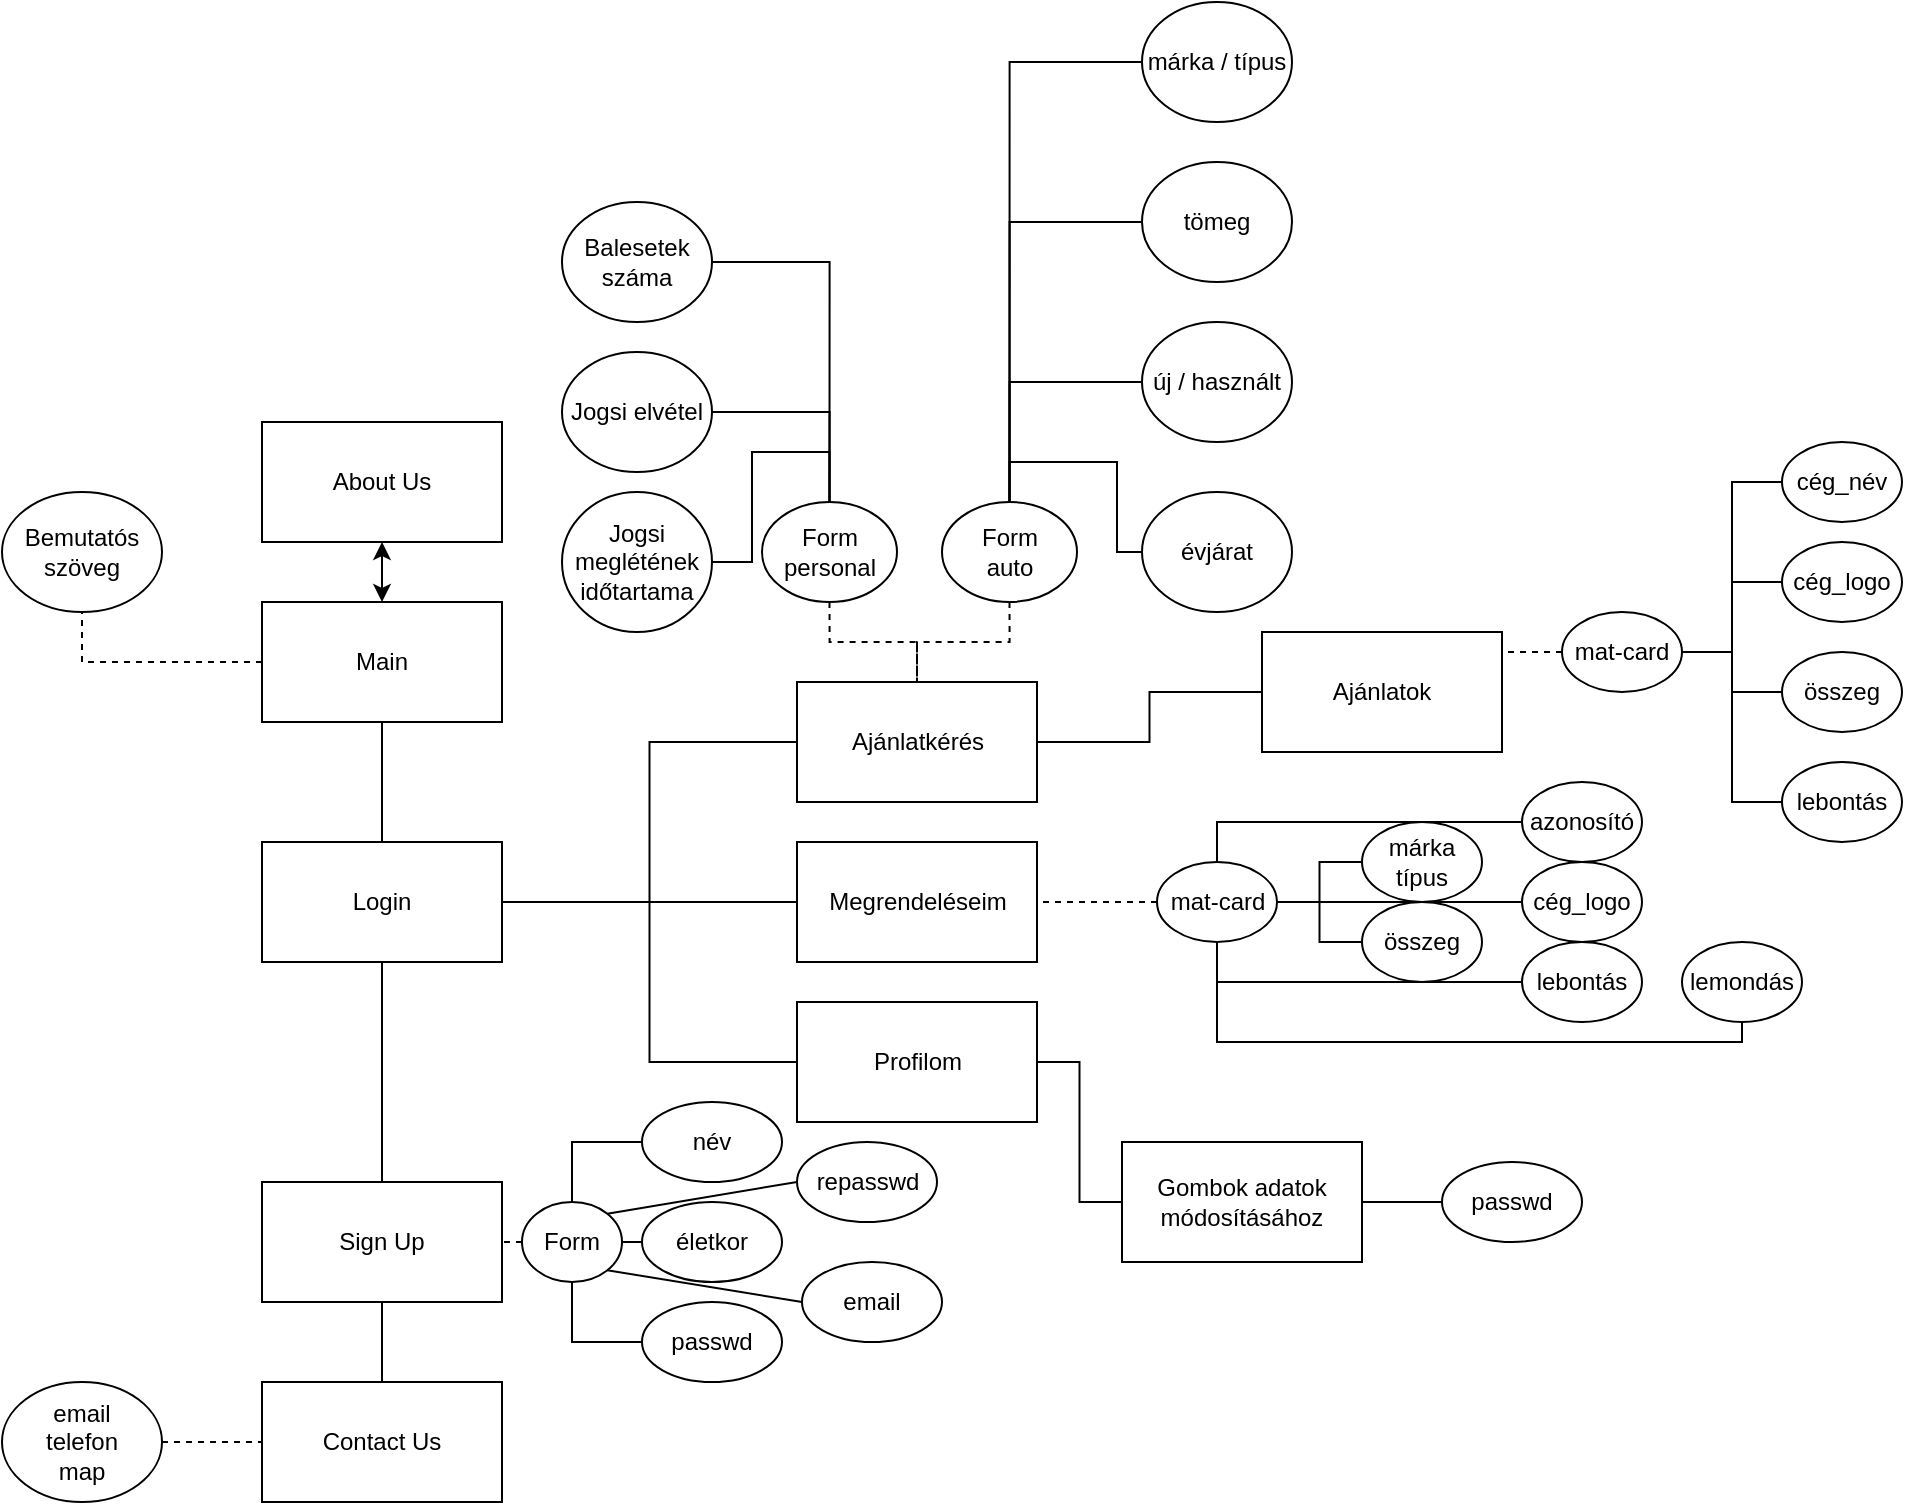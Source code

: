 <mxfile version="17.4.2" type="device"><diagram id="9jOePzjLiuHvE1WLu_Z2" name="Page-1"><mxGraphModel dx="996" dy="2683" grid="1" gridSize="10" guides="1" tooltips="1" connect="1" arrows="1" fold="1" page="1" pageScale="1" pageWidth="1200" pageHeight="1920" math="0" shadow="0"><root><mxCell id="0"/><mxCell id="1" parent="0"/><mxCell id="jn72LRpNlxYj41dcw4q4-25" style="edgeStyle=orthogonalEdgeStyle;rounded=0;orthogonalLoop=1;jettySize=auto;html=1;exitX=0;exitY=0.5;exitDx=0;exitDy=0;entryX=0.5;entryY=1;entryDx=0;entryDy=0;startArrow=none;startFill=0;endArrow=none;endFill=0;dashed=1;" edge="1" parent="1" source="jn72LRpNlxYj41dcw4q4-1" target="jn72LRpNlxYj41dcw4q4-24"><mxGeometry relative="1" as="geometry"/></mxCell><mxCell id="jn72LRpNlxYj41dcw4q4-33" style="edgeStyle=orthogonalEdgeStyle;rounded=0;orthogonalLoop=1;jettySize=auto;html=1;exitX=0.5;exitY=1;exitDx=0;exitDy=0;entryX=0.5;entryY=0;entryDx=0;entryDy=0;startArrow=none;startFill=0;endArrow=none;endFill=0;" edge="1" parent="1" source="jn72LRpNlxYj41dcw4q4-1" target="jn72LRpNlxYj41dcw4q4-2"><mxGeometry relative="1" as="geometry"/></mxCell><mxCell id="jn72LRpNlxYj41dcw4q4-1" value="Main" style="rounded=0;whiteSpace=wrap;html=1;" vertex="1" parent="1"><mxGeometry x="160" y="120" width="120" height="60" as="geometry"/></mxCell><mxCell id="jn72LRpNlxYj41dcw4q4-9" style="edgeStyle=orthogonalEdgeStyle;rounded=0;orthogonalLoop=1;jettySize=auto;html=1;exitX=1;exitY=0.5;exitDx=0;exitDy=0;entryX=0;entryY=0.5;entryDx=0;entryDy=0;startArrow=none;startFill=0;endArrow=none;endFill=0;" edge="1" parent="1" source="jn72LRpNlxYj41dcw4q4-2" target="jn72LRpNlxYj41dcw4q4-8"><mxGeometry relative="1" as="geometry"/></mxCell><mxCell id="jn72LRpNlxYj41dcw4q4-34" style="edgeStyle=orthogonalEdgeStyle;rounded=0;orthogonalLoop=1;jettySize=auto;html=1;exitX=0.5;exitY=1;exitDx=0;exitDy=0;entryX=0.5;entryY=0;entryDx=0;entryDy=0;startArrow=none;startFill=0;endArrow=none;endFill=0;" edge="1" parent="1" source="jn72LRpNlxYj41dcw4q4-2" target="jn72LRpNlxYj41dcw4q4-3"><mxGeometry relative="1" as="geometry"/></mxCell><mxCell id="jn72LRpNlxYj41dcw4q4-2" value="Login" style="rounded=0;whiteSpace=wrap;html=1;" vertex="1" parent="1"><mxGeometry x="160" y="240" width="120" height="60" as="geometry"/></mxCell><mxCell id="jn72LRpNlxYj41dcw4q4-35" style="edgeStyle=orthogonalEdgeStyle;rounded=0;orthogonalLoop=1;jettySize=auto;html=1;exitX=0.5;exitY=1;exitDx=0;exitDy=0;entryX=0.5;entryY=0;entryDx=0;entryDy=0;startArrow=none;startFill=0;endArrow=none;endFill=0;" edge="1" parent="1" source="jn72LRpNlxYj41dcw4q4-3" target="jn72LRpNlxYj41dcw4q4-4"><mxGeometry relative="1" as="geometry"/></mxCell><mxCell id="jn72LRpNlxYj41dcw4q4-3" value="Sign Up" style="rounded=0;whiteSpace=wrap;html=1;" vertex="1" parent="1"><mxGeometry x="160" y="410" width="120" height="60" as="geometry"/></mxCell><mxCell id="jn72LRpNlxYj41dcw4q4-4" value="Contact Us" style="rounded=0;whiteSpace=wrap;html=1;" vertex="1" parent="1"><mxGeometry x="160" y="510" width="120" height="60" as="geometry"/></mxCell><mxCell id="jn72LRpNlxYj41dcw4q4-7" style="edgeStyle=orthogonalEdgeStyle;rounded=0;orthogonalLoop=1;jettySize=auto;html=1;exitX=0.5;exitY=1;exitDx=0;exitDy=0;entryX=0.5;entryY=0;entryDx=0;entryDy=0;startArrow=classic;startFill=1;" edge="1" parent="1" source="jn72LRpNlxYj41dcw4q4-5" target="jn72LRpNlxYj41dcw4q4-1"><mxGeometry relative="1" as="geometry"/></mxCell><mxCell id="jn72LRpNlxYj41dcw4q4-5" value="About Us" style="rounded=0;whiteSpace=wrap;html=1;" vertex="1" parent="1"><mxGeometry x="160" y="30" width="120" height="60" as="geometry"/></mxCell><mxCell id="jn72LRpNlxYj41dcw4q4-28" style="edgeStyle=orthogonalEdgeStyle;rounded=0;orthogonalLoop=1;jettySize=auto;html=1;exitX=1;exitY=0.5;exitDx=0;exitDy=0;entryX=0;entryY=0.5;entryDx=0;entryDy=0;startArrow=none;startFill=0;endArrow=none;endFill=0;" edge="1" parent="1" source="jn72LRpNlxYj41dcw4q4-2" target="jn72LRpNlxYj41dcw4q4-26"><mxGeometry relative="1" as="geometry"/></mxCell><mxCell id="jn72LRpNlxYj41dcw4q4-29" style="edgeStyle=orthogonalEdgeStyle;rounded=0;orthogonalLoop=1;jettySize=auto;html=1;exitX=1;exitY=0.5;exitDx=0;exitDy=0;entryX=0;entryY=0.5;entryDx=0;entryDy=0;startArrow=none;startFill=0;endArrow=none;endFill=0;" edge="1" parent="1" source="jn72LRpNlxYj41dcw4q4-2" target="jn72LRpNlxYj41dcw4q4-27"><mxGeometry relative="1" as="geometry"/></mxCell><mxCell id="jn72LRpNlxYj41dcw4q4-37" style="edgeStyle=orthogonalEdgeStyle;rounded=0;orthogonalLoop=1;jettySize=auto;html=1;exitX=1;exitY=0.5;exitDx=0;exitDy=0;entryX=0;entryY=0.5;entryDx=0;entryDy=0;startArrow=none;startFill=0;endArrow=none;endFill=0;" edge="1" parent="1" source="jn72LRpNlxYj41dcw4q4-8" target="jn72LRpNlxYj41dcw4q4-36"><mxGeometry relative="1" as="geometry"/></mxCell><mxCell id="jn72LRpNlxYj41dcw4q4-8" value="Ajánlatkérés" style="rounded=0;whiteSpace=wrap;html=1;" vertex="1" parent="1"><mxGeometry x="427.5" y="160" width="120" height="60" as="geometry"/></mxCell><mxCell id="jn72LRpNlxYj41dcw4q4-11" style="edgeStyle=orthogonalEdgeStyle;rounded=0;orthogonalLoop=1;jettySize=auto;html=1;exitX=0.5;exitY=1;exitDx=0;exitDy=0;entryX=0.5;entryY=0;entryDx=0;entryDy=0;startArrow=none;startFill=0;endArrow=none;endFill=0;dashed=1;" edge="1" parent="1" source="jn72LRpNlxYj41dcw4q4-10" target="jn72LRpNlxYj41dcw4q4-8"><mxGeometry relative="1" as="geometry"/></mxCell><mxCell id="jn72LRpNlxYj41dcw4q4-10" value="Form&lt;br&gt;personal" style="ellipse;whiteSpace=wrap;html=1;" vertex="1" parent="1"><mxGeometry x="410" y="70" width="67.5" height="50" as="geometry"/></mxCell><mxCell id="jn72LRpNlxYj41dcw4q4-13" style="edgeStyle=orthogonalEdgeStyle;rounded=0;orthogonalLoop=1;jettySize=auto;html=1;exitX=1;exitY=0.5;exitDx=0;exitDy=0;entryX=0.5;entryY=0;entryDx=0;entryDy=0;startArrow=none;startFill=0;endArrow=none;endFill=0;" edge="1" parent="1" source="jn72LRpNlxYj41dcw4q4-12" target="jn72LRpNlxYj41dcw4q4-10"><mxGeometry relative="1" as="geometry"/></mxCell><mxCell id="jn72LRpNlxYj41dcw4q4-12" value="Jogsi&lt;br&gt;meglétének időtartama" style="ellipse;whiteSpace=wrap;html=1;" vertex="1" parent="1"><mxGeometry x="310" y="65" width="75" height="70" as="geometry"/></mxCell><mxCell id="jn72LRpNlxYj41dcw4q4-15" style="edgeStyle=orthogonalEdgeStyle;rounded=0;orthogonalLoop=1;jettySize=auto;html=1;exitX=1;exitY=0.5;exitDx=0;exitDy=0;entryX=0.5;entryY=0;entryDx=0;entryDy=0;startArrow=none;startFill=0;endArrow=none;endFill=0;" edge="1" parent="1" source="jn72LRpNlxYj41dcw4q4-14" target="jn72LRpNlxYj41dcw4q4-10"><mxGeometry relative="1" as="geometry"/></mxCell><mxCell id="jn72LRpNlxYj41dcw4q4-14" value="Balesetek száma" style="ellipse;whiteSpace=wrap;html=1;" vertex="1" parent="1"><mxGeometry x="310" y="-80" width="75" height="60" as="geometry"/></mxCell><mxCell id="jn72LRpNlxYj41dcw4q4-17" style="edgeStyle=orthogonalEdgeStyle;rounded=0;orthogonalLoop=1;jettySize=auto;html=1;exitX=1;exitY=0.5;exitDx=0;exitDy=0;entryX=0.5;entryY=0;entryDx=0;entryDy=0;startArrow=none;startFill=0;endArrow=none;endFill=0;" edge="1" parent="1" source="jn72LRpNlxYj41dcw4q4-16" target="jn72LRpNlxYj41dcw4q4-10"><mxGeometry relative="1" as="geometry"/></mxCell><mxCell id="jn72LRpNlxYj41dcw4q4-16" value="Jogsi elvétel" style="ellipse;whiteSpace=wrap;html=1;" vertex="1" parent="1"><mxGeometry x="310" y="-5" width="75" height="60" as="geometry"/></mxCell><mxCell id="jn72LRpNlxYj41dcw4q4-19" style="edgeStyle=orthogonalEdgeStyle;rounded=0;orthogonalLoop=1;jettySize=auto;html=1;exitX=0;exitY=0.5;exitDx=0;exitDy=0;entryX=1;entryY=0.5;entryDx=0;entryDy=0;startArrow=none;startFill=0;endArrow=none;endFill=0;dashed=1;" edge="1" parent="1" source="jn72LRpNlxYj41dcw4q4-18" target="jn72LRpNlxYj41dcw4q4-3"><mxGeometry relative="1" as="geometry"/></mxCell><mxCell id="jn72LRpNlxYj41dcw4q4-83" style="rounded=0;orthogonalLoop=1;jettySize=auto;html=1;exitX=1;exitY=0;exitDx=0;exitDy=0;entryX=0;entryY=0.5;entryDx=0;entryDy=0;startArrow=none;startFill=0;endArrow=none;endFill=0;" edge="1" parent="1" source="jn72LRpNlxYj41dcw4q4-18" target="jn72LRpNlxYj41dcw4q4-81"><mxGeometry relative="1" as="geometry"/></mxCell><mxCell id="jn72LRpNlxYj41dcw4q4-84" style="edgeStyle=none;rounded=0;orthogonalLoop=1;jettySize=auto;html=1;exitX=1;exitY=1;exitDx=0;exitDy=0;entryX=0;entryY=0.5;entryDx=0;entryDy=0;startArrow=none;startFill=0;endArrow=none;endFill=0;" edge="1" parent="1" source="jn72LRpNlxYj41dcw4q4-18" target="jn72LRpNlxYj41dcw4q4-82"><mxGeometry relative="1" as="geometry"/></mxCell><mxCell id="jn72LRpNlxYj41dcw4q4-18" value="Form" style="ellipse;whiteSpace=wrap;html=1;" vertex="1" parent="1"><mxGeometry x="290" y="420" width="50" height="40" as="geometry"/></mxCell><mxCell id="jn72LRpNlxYj41dcw4q4-22" style="edgeStyle=orthogonalEdgeStyle;rounded=0;orthogonalLoop=1;jettySize=auto;html=1;exitX=0;exitY=0.5;exitDx=0;exitDy=0;entryX=1;entryY=0.5;entryDx=0;entryDy=0;startArrow=none;startFill=0;endArrow=none;endFill=0;" edge="1" parent="1" source="jn72LRpNlxYj41dcw4q4-21" target="jn72LRpNlxYj41dcw4q4-18"><mxGeometry relative="1" as="geometry"/></mxCell><mxCell id="jn72LRpNlxYj41dcw4q4-20" value="név" style="ellipse;whiteSpace=wrap;html=1;" vertex="1" parent="1"><mxGeometry x="350" y="370" width="70" height="40" as="geometry"/></mxCell><mxCell id="jn72LRpNlxYj41dcw4q4-23" style="edgeStyle=orthogonalEdgeStyle;rounded=0;orthogonalLoop=1;jettySize=auto;html=1;exitX=0;exitY=0.5;exitDx=0;exitDy=0;entryX=1;entryY=0.5;entryDx=0;entryDy=0;startArrow=none;startFill=0;endArrow=none;endFill=0;" edge="1" parent="1" source="jn72LRpNlxYj41dcw4q4-21" target="jn72LRpNlxYj41dcw4q4-18"><mxGeometry relative="1" as="geometry"/></mxCell><mxCell id="jn72LRpNlxYj41dcw4q4-24" value="Bemutatós szöveg" style="ellipse;whiteSpace=wrap;html=1;" vertex="1" parent="1"><mxGeometry x="30" y="65" width="80" height="60" as="geometry"/></mxCell><mxCell id="jn72LRpNlxYj41dcw4q4-26" value="Megrendeléseim" style="rounded=0;whiteSpace=wrap;html=1;" vertex="1" parent="1"><mxGeometry x="427.5" y="240" width="120" height="60" as="geometry"/></mxCell><mxCell id="jn72LRpNlxYj41dcw4q4-27" value="Profilom" style="rounded=0;whiteSpace=wrap;html=1;" vertex="1" parent="1"><mxGeometry x="427.5" y="320" width="120" height="60" as="geometry"/></mxCell><mxCell id="jn72LRpNlxYj41dcw4q4-32" style="edgeStyle=orthogonalEdgeStyle;rounded=0;orthogonalLoop=1;jettySize=auto;html=1;exitX=1;exitY=0.5;exitDx=0;exitDy=0;entryX=0;entryY=0.5;entryDx=0;entryDy=0;startArrow=none;startFill=0;endArrow=none;endFill=0;dashed=1;" edge="1" parent="1" source="jn72LRpNlxYj41dcw4q4-31" target="jn72LRpNlxYj41dcw4q4-4"><mxGeometry relative="1" as="geometry"/></mxCell><mxCell id="jn72LRpNlxYj41dcw4q4-31" value="email&lt;br&gt;telefon&lt;br&gt;map" style="ellipse;whiteSpace=wrap;html=1;" vertex="1" parent="1"><mxGeometry x="30" y="510" width="80" height="60" as="geometry"/></mxCell><mxCell id="jn72LRpNlxYj41dcw4q4-36" value="Ajánlatok" style="rounded=0;whiteSpace=wrap;html=1;" vertex="1" parent="1"><mxGeometry x="660" y="135" width="120" height="60" as="geometry"/></mxCell><mxCell id="jn72LRpNlxYj41dcw4q4-39" style="edgeStyle=orthogonalEdgeStyle;rounded=0;orthogonalLoop=1;jettySize=auto;html=1;exitX=0;exitY=0.5;exitDx=0;exitDy=0;entryX=1;entryY=0.5;entryDx=0;entryDy=0;startArrow=none;startFill=0;endArrow=none;endFill=0;dashed=1;" edge="1" parent="1" source="jn72LRpNlxYj41dcw4q4-38" target="jn72LRpNlxYj41dcw4q4-36"><mxGeometry relative="1" as="geometry"/></mxCell><mxCell id="jn72LRpNlxYj41dcw4q4-38" value="mat-card" style="ellipse;whiteSpace=wrap;html=1;" vertex="1" parent="1"><mxGeometry x="810" y="125" width="60" height="40" as="geometry"/></mxCell><mxCell id="jn72LRpNlxYj41dcw4q4-44" style="edgeStyle=orthogonalEdgeStyle;rounded=0;orthogonalLoop=1;jettySize=auto;html=1;exitX=0;exitY=0.5;exitDx=0;exitDy=0;entryX=1;entryY=0.5;entryDx=0;entryDy=0;startArrow=none;startFill=0;endArrow=none;endFill=0;" edge="1" parent="1" source="jn72LRpNlxYj41dcw4q4-40" target="jn72LRpNlxYj41dcw4q4-38"><mxGeometry relative="1" as="geometry"><mxPoint x="880" y="135" as="targetPoint"/></mxGeometry></mxCell><mxCell id="jn72LRpNlxYj41dcw4q4-40" value="cég_név" style="ellipse;whiteSpace=wrap;html=1;" vertex="1" parent="1"><mxGeometry x="920" y="40" width="60" height="40" as="geometry"/></mxCell><mxCell id="jn72LRpNlxYj41dcw4q4-46" style="edgeStyle=orthogonalEdgeStyle;rounded=0;orthogonalLoop=1;jettySize=auto;html=1;exitX=0;exitY=0.5;exitDx=0;exitDy=0;entryX=1;entryY=0.5;entryDx=0;entryDy=0;startArrow=none;startFill=0;endArrow=none;endFill=0;" edge="1" parent="1" source="jn72LRpNlxYj41dcw4q4-41" target="jn72LRpNlxYj41dcw4q4-38"><mxGeometry relative="1" as="geometry"><mxPoint x="880" y="135" as="targetPoint"/></mxGeometry></mxCell><mxCell id="jn72LRpNlxYj41dcw4q4-41" value="összeg" style="ellipse;whiteSpace=wrap;html=1;" vertex="1" parent="1"><mxGeometry x="920" y="145" width="60" height="40" as="geometry"/></mxCell><mxCell id="jn72LRpNlxYj41dcw4q4-47" style="edgeStyle=orthogonalEdgeStyle;rounded=0;orthogonalLoop=1;jettySize=auto;html=1;exitX=0;exitY=0.5;exitDx=0;exitDy=0;entryX=1;entryY=0.5;entryDx=0;entryDy=0;startArrow=none;startFill=0;endArrow=none;endFill=0;" edge="1" parent="1" source="jn72LRpNlxYj41dcw4q4-42" target="jn72LRpNlxYj41dcw4q4-38"><mxGeometry relative="1" as="geometry"><mxPoint x="880" y="135" as="targetPoint"/></mxGeometry></mxCell><mxCell id="jn72LRpNlxYj41dcw4q4-42" value="lebontás" style="ellipse;whiteSpace=wrap;html=1;" vertex="1" parent="1"><mxGeometry x="920" y="200" width="60" height="40" as="geometry"/></mxCell><mxCell id="jn72LRpNlxYj41dcw4q4-45" style="edgeStyle=orthogonalEdgeStyle;rounded=0;orthogonalLoop=1;jettySize=auto;html=1;exitX=0;exitY=0.5;exitDx=0;exitDy=0;entryX=1;entryY=0.5;entryDx=0;entryDy=0;startArrow=none;startFill=0;endArrow=none;endFill=0;" edge="1" parent="1" source="jn72LRpNlxYj41dcw4q4-43" target="jn72LRpNlxYj41dcw4q4-38"><mxGeometry relative="1" as="geometry"><mxPoint x="880" y="135" as="targetPoint"/></mxGeometry></mxCell><mxCell id="jn72LRpNlxYj41dcw4q4-43" value="cég_logo" style="ellipse;whiteSpace=wrap;html=1;" vertex="1" parent="1"><mxGeometry x="920" y="90" width="60" height="40" as="geometry"/></mxCell><mxCell id="jn72LRpNlxYj41dcw4q4-50" style="edgeStyle=orthogonalEdgeStyle;rounded=0;orthogonalLoop=1;jettySize=auto;html=1;exitX=0.5;exitY=1;exitDx=0;exitDy=0;entryX=0.5;entryY=0;entryDx=0;entryDy=0;startArrow=none;startFill=0;endArrow=none;endFill=0;dashed=1;" edge="1" parent="1" source="jn72LRpNlxYj41dcw4q4-49" target="jn72LRpNlxYj41dcw4q4-8"><mxGeometry relative="1" as="geometry"/></mxCell><mxCell id="jn72LRpNlxYj41dcw4q4-52" style="edgeStyle=orthogonalEdgeStyle;rounded=0;orthogonalLoop=1;jettySize=auto;html=1;exitX=0.5;exitY=0;exitDx=0;exitDy=0;entryX=0;entryY=0.5;entryDx=0;entryDy=0;startArrow=none;startFill=0;endArrow=none;endFill=0;" edge="1" parent="1" source="jn72LRpNlxYj41dcw4q4-49" target="jn72LRpNlxYj41dcw4q4-51"><mxGeometry relative="1" as="geometry"/></mxCell><mxCell id="jn72LRpNlxYj41dcw4q4-49" value="Form&lt;br&gt;auto" style="ellipse;whiteSpace=wrap;html=1;" vertex="1" parent="1"><mxGeometry x="500" y="70" width="67.5" height="50" as="geometry"/></mxCell><mxCell id="jn72LRpNlxYj41dcw4q4-51" value="évjárat" style="ellipse;whiteSpace=wrap;html=1;" vertex="1" parent="1"><mxGeometry x="600" y="65" width="75" height="60" as="geometry"/></mxCell><mxCell id="jn72LRpNlxYj41dcw4q4-54" style="edgeStyle=orthogonalEdgeStyle;rounded=0;orthogonalLoop=1;jettySize=auto;html=1;exitX=0;exitY=0.5;exitDx=0;exitDy=0;entryX=0.5;entryY=0;entryDx=0;entryDy=0;startArrow=none;startFill=0;endArrow=none;endFill=0;" edge="1" parent="1" source="jn72LRpNlxYj41dcw4q4-53" target="jn72LRpNlxYj41dcw4q4-49"><mxGeometry relative="1" as="geometry"/></mxCell><mxCell id="jn72LRpNlxYj41dcw4q4-53" value="új / használt" style="ellipse;whiteSpace=wrap;html=1;" vertex="1" parent="1"><mxGeometry x="600" y="-20" width="75" height="60" as="geometry"/></mxCell><mxCell id="jn72LRpNlxYj41dcw4q4-56" style="edgeStyle=orthogonalEdgeStyle;rounded=0;orthogonalLoop=1;jettySize=auto;html=1;exitX=0;exitY=0.5;exitDx=0;exitDy=0;entryX=0.5;entryY=0;entryDx=0;entryDy=0;startArrow=none;startFill=0;endArrow=none;endFill=0;" edge="1" parent="1" source="jn72LRpNlxYj41dcw4q4-55" target="jn72LRpNlxYj41dcw4q4-49"><mxGeometry relative="1" as="geometry"/></mxCell><mxCell id="jn72LRpNlxYj41dcw4q4-55" value="tömeg" style="ellipse;whiteSpace=wrap;html=1;" vertex="1" parent="1"><mxGeometry x="600" y="-100" width="75" height="60" as="geometry"/></mxCell><mxCell id="jn72LRpNlxYj41dcw4q4-58" style="edgeStyle=orthogonalEdgeStyle;rounded=0;orthogonalLoop=1;jettySize=auto;html=1;exitX=0;exitY=0.5;exitDx=0;exitDy=0;entryX=0.5;entryY=0;entryDx=0;entryDy=0;startArrow=none;startFill=0;endArrow=none;endFill=0;" edge="1" parent="1" source="jn72LRpNlxYj41dcw4q4-57" target="jn72LRpNlxYj41dcw4q4-49"><mxGeometry relative="1" as="geometry"/></mxCell><mxCell id="jn72LRpNlxYj41dcw4q4-57" value="márka / típus" style="ellipse;whiteSpace=wrap;html=1;" vertex="1" parent="1"><mxGeometry x="600" y="-180" width="75" height="60" as="geometry"/></mxCell><mxCell id="jn72LRpNlxYj41dcw4q4-68" style="edgeStyle=orthogonalEdgeStyle;rounded=0;orthogonalLoop=1;jettySize=auto;html=1;exitX=0;exitY=0.5;exitDx=0;exitDy=0;entryX=1;entryY=0.5;entryDx=0;entryDy=0;startArrow=none;startFill=0;endArrow=none;endFill=0;dashed=1;" edge="1" parent="1" source="jn72LRpNlxYj41dcw4q4-59" target="jn72LRpNlxYj41dcw4q4-26"><mxGeometry relative="1" as="geometry"/></mxCell><mxCell id="jn72LRpNlxYj41dcw4q4-59" value="mat-card" style="ellipse;whiteSpace=wrap;html=1;" vertex="1" parent="1"><mxGeometry x="607.5" y="250" width="60" height="40" as="geometry"/></mxCell><mxCell id="jn72LRpNlxYj41dcw4q4-60" style="edgeStyle=orthogonalEdgeStyle;rounded=0;orthogonalLoop=1;jettySize=auto;html=1;exitX=0;exitY=0.5;exitDx=0;exitDy=0;entryX=0.5;entryY=0;entryDx=0;entryDy=0;startArrow=none;startFill=0;endArrow=none;endFill=0;" edge="1" parent="1" source="jn72LRpNlxYj41dcw4q4-61" target="jn72LRpNlxYj41dcw4q4-59"><mxGeometry relative="1" as="geometry"/></mxCell><mxCell id="jn72LRpNlxYj41dcw4q4-61" value="azonosító" style="ellipse;whiteSpace=wrap;html=1;" vertex="1" parent="1"><mxGeometry x="790" y="210" width="60" height="40" as="geometry"/></mxCell><mxCell id="jn72LRpNlxYj41dcw4q4-62" style="edgeStyle=orthogonalEdgeStyle;rounded=0;orthogonalLoop=1;jettySize=auto;html=1;exitX=0;exitY=0.5;exitDx=0;exitDy=0;entryX=1;entryY=0.5;entryDx=0;entryDy=0;startArrow=none;startFill=0;endArrow=none;endFill=0;" edge="1" parent="1" source="jn72LRpNlxYj41dcw4q4-63" target="jn72LRpNlxYj41dcw4q4-59"><mxGeometry relative="1" as="geometry"/></mxCell><mxCell id="jn72LRpNlxYj41dcw4q4-63" value="összeg" style="ellipse;whiteSpace=wrap;html=1;" vertex="1" parent="1"><mxGeometry x="710" y="270" width="60" height="40" as="geometry"/></mxCell><mxCell id="jn72LRpNlxYj41dcw4q4-64" style="edgeStyle=orthogonalEdgeStyle;rounded=0;orthogonalLoop=1;jettySize=auto;html=1;exitX=0;exitY=0.5;exitDx=0;exitDy=0;entryX=0.5;entryY=1;entryDx=0;entryDy=0;startArrow=none;startFill=0;endArrow=none;endFill=0;" edge="1" parent="1" source="jn72LRpNlxYj41dcw4q4-65" target="jn72LRpNlxYj41dcw4q4-59"><mxGeometry relative="1" as="geometry"/></mxCell><mxCell id="jn72LRpNlxYj41dcw4q4-65" value="lebontás" style="ellipse;whiteSpace=wrap;html=1;" vertex="1" parent="1"><mxGeometry x="790" y="290" width="60" height="40" as="geometry"/></mxCell><mxCell id="jn72LRpNlxYj41dcw4q4-66" style="edgeStyle=orthogonalEdgeStyle;rounded=0;orthogonalLoop=1;jettySize=auto;html=1;exitX=0;exitY=0.5;exitDx=0;exitDy=0;entryX=1;entryY=0.5;entryDx=0;entryDy=0;startArrow=none;startFill=0;endArrow=none;endFill=0;" edge="1" parent="1" source="jn72LRpNlxYj41dcw4q4-67" target="jn72LRpNlxYj41dcw4q4-59"><mxGeometry relative="1" as="geometry"/></mxCell><mxCell id="jn72LRpNlxYj41dcw4q4-67" value="márka típus" style="ellipse;whiteSpace=wrap;html=1;" vertex="1" parent="1"><mxGeometry x="710" y="230" width="60" height="40" as="geometry"/></mxCell><mxCell id="jn72LRpNlxYj41dcw4q4-71" style="edgeStyle=orthogonalEdgeStyle;rounded=0;orthogonalLoop=1;jettySize=auto;html=1;exitX=0;exitY=0.5;exitDx=0;exitDy=0;entryX=1;entryY=0.5;entryDx=0;entryDy=0;startArrow=none;startFill=0;endArrow=none;endFill=0;" edge="1" parent="1" source="jn72LRpNlxYj41dcw4q4-70" target="jn72LRpNlxYj41dcw4q4-59"><mxGeometry relative="1" as="geometry"/></mxCell><mxCell id="jn72LRpNlxYj41dcw4q4-70" value="cég_logo" style="ellipse;whiteSpace=wrap;html=1;" vertex="1" parent="1"><mxGeometry x="790" y="250" width="60" height="40" as="geometry"/></mxCell><mxCell id="jn72LRpNlxYj41dcw4q4-74" style="edgeStyle=orthogonalEdgeStyle;rounded=0;orthogonalLoop=1;jettySize=auto;html=1;exitX=0;exitY=0.5;exitDx=0;exitDy=0;entryX=0.5;entryY=1;entryDx=0;entryDy=0;startArrow=none;startFill=0;endArrow=none;endFill=0;" edge="1" parent="1" source="jn72LRpNlxYj41dcw4q4-72" target="jn72LRpNlxYj41dcw4q4-18"><mxGeometry relative="1" as="geometry"/></mxCell><mxCell id="jn72LRpNlxYj41dcw4q4-72" value="passwd" style="ellipse;whiteSpace=wrap;html=1;" vertex="1" parent="1"><mxGeometry x="350" y="470" width="70" height="40" as="geometry"/></mxCell><mxCell id="jn72LRpNlxYj41dcw4q4-21" value="életkor" style="ellipse;whiteSpace=wrap;html=1;" vertex="1" parent="1"><mxGeometry x="350" y="420" width="70" height="40" as="geometry"/></mxCell><mxCell id="jn72LRpNlxYj41dcw4q4-73" value="" style="edgeStyle=orthogonalEdgeStyle;rounded=0;orthogonalLoop=1;jettySize=auto;html=1;exitX=0;exitY=0.5;exitDx=0;exitDy=0;entryX=0.5;entryY=0;entryDx=0;entryDy=0;startArrow=none;startFill=0;endArrow=none;endFill=0;" edge="1" parent="1" source="jn72LRpNlxYj41dcw4q4-20" target="jn72LRpNlxYj41dcw4q4-18"><mxGeometry relative="1" as="geometry"><mxPoint x="355" y="390" as="sourcePoint"/><mxPoint x="350" y="440" as="targetPoint"/></mxGeometry></mxCell><mxCell id="jn72LRpNlxYj41dcw4q4-76" style="edgeStyle=orthogonalEdgeStyle;rounded=0;orthogonalLoop=1;jettySize=auto;html=1;exitX=0.5;exitY=1;exitDx=0;exitDy=0;entryX=0.5;entryY=1;entryDx=0;entryDy=0;startArrow=none;startFill=0;endArrow=none;endFill=0;" edge="1" parent="1" source="jn72LRpNlxYj41dcw4q4-75" target="jn72LRpNlxYj41dcw4q4-59"><mxGeometry relative="1" as="geometry"><Array as="points"><mxPoint x="900" y="340"/><mxPoint x="638" y="340"/></Array></mxGeometry></mxCell><mxCell id="jn72LRpNlxYj41dcw4q4-75" value="lemondás" style="ellipse;whiteSpace=wrap;html=1;" vertex="1" parent="1"><mxGeometry x="870" y="290" width="60" height="40" as="geometry"/></mxCell><mxCell id="jn72LRpNlxYj41dcw4q4-80" style="edgeStyle=orthogonalEdgeStyle;rounded=0;orthogonalLoop=1;jettySize=auto;html=1;exitX=0;exitY=0.5;exitDx=0;exitDy=0;entryX=1;entryY=0.5;entryDx=0;entryDy=0;startArrow=none;startFill=0;endArrow=none;endFill=0;" edge="1" parent="1" source="jn72LRpNlxYj41dcw4q4-79" target="jn72LRpNlxYj41dcw4q4-27"><mxGeometry relative="1" as="geometry"/></mxCell><mxCell id="jn72LRpNlxYj41dcw4q4-79" value="Gombok adatok módosításához" style="rounded=0;whiteSpace=wrap;html=1;" vertex="1" parent="1"><mxGeometry x="590" y="390" width="120" height="60" as="geometry"/></mxCell><mxCell id="jn72LRpNlxYj41dcw4q4-81" value="repasswd" style="ellipse;whiteSpace=wrap;html=1;" vertex="1" parent="1"><mxGeometry x="427.5" y="390" width="70" height="40" as="geometry"/></mxCell><mxCell id="jn72LRpNlxYj41dcw4q4-82" value="email" style="ellipse;whiteSpace=wrap;html=1;" vertex="1" parent="1"><mxGeometry x="430" y="450" width="70" height="40" as="geometry"/></mxCell><mxCell id="jn72LRpNlxYj41dcw4q4-86" style="edgeStyle=orthogonalEdgeStyle;rounded=0;orthogonalLoop=1;jettySize=auto;html=1;exitX=0;exitY=0.5;exitDx=0;exitDy=0;entryX=1;entryY=0.5;entryDx=0;entryDy=0;startArrow=none;startFill=0;endArrow=none;endFill=0;" edge="1" parent="1" source="jn72LRpNlxYj41dcw4q4-85" target="jn72LRpNlxYj41dcw4q4-79"><mxGeometry relative="1" as="geometry"/></mxCell><mxCell id="jn72LRpNlxYj41dcw4q4-85" value="passwd" style="ellipse;whiteSpace=wrap;html=1;" vertex="1" parent="1"><mxGeometry x="750" y="400" width="70" height="40" as="geometry"/></mxCell></root></mxGraphModel></diagram></mxfile>
